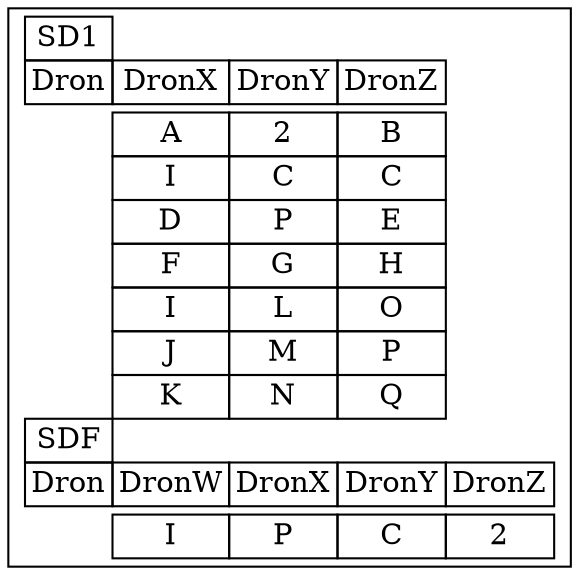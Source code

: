 
        digraph G {
            node [shape=box];
            tbl [label=<<table border="0" cellborder="1" cellspacing="0">
        
        
                <tr>
                    <td>SD1</td>
                </tr>
                
        
            <tr>
                <td>Dron</td>
                
            
        
                
                    
                    <td>DronX</td>
                    

            
                
                    
                    <td>DronY</td>
                    

            
                
                    
                    <td>DronZ</td>
                    

            
        </tr>
        <tr><td border="0"></td>
        
            
            
        
            
            
        
            
            </tr><tr><td border="0"></td><td>A</td>
<td>2</td>
<td>B</td>
</tr><tr><td border="0"></td><td>I</td>
<td>C</td>
<td>C</td>
</tr><tr><td border="0"></td><td>D</td>
<td>P</td>
<td>E</td>
</tr><tr><td border="0"></td><td>F</td>
<td>G</td>
<td>H</td>
</tr><tr><td border="0"></td><td>I</td>
<td>L</td>
<td>O</td>
</tr><tr><td border="0"></td><td>J</td>
<td>M</td>
<td>P</td>
</tr><tr><td border="0"></td><td>K</td>
<td>N</td>
<td>Q</td>
</tr>
            
                <tr>
                    <td>SDF</td>
                </tr>
                
        
            <tr>
                <td>Dron</td>
                
            
        
                
                    
                    <td>DronW</td>
                    

            
                
                    
                    <td>DronX</td>
                    

            
                
                    
                    <td>DronY</td>
                    

            
                
                    
                    <td>DronZ</td>
                    

            
        </tr>
        <tr><td border="0"></td>
        
            
            
        
            
            
        
            
            
        
            
            </tr><tr><td border="0"></td><td>I</td>
<td>P</td>
<td>C</td>
<td>2</td>
</tr>
            </table>>];
        }
        